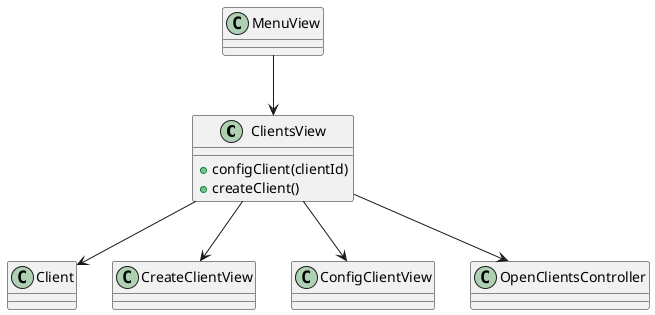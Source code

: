 @startuml
	class ClientsView {
	+configClient(clientId)
	+createClient()
	}

	ClientsView --> Client
	ClientsView --> CreateClientView
	ClientsView --> ConfigClientView
	ClientsView --> OpenClientsController
	MenuView --> ClientsView
@enduml